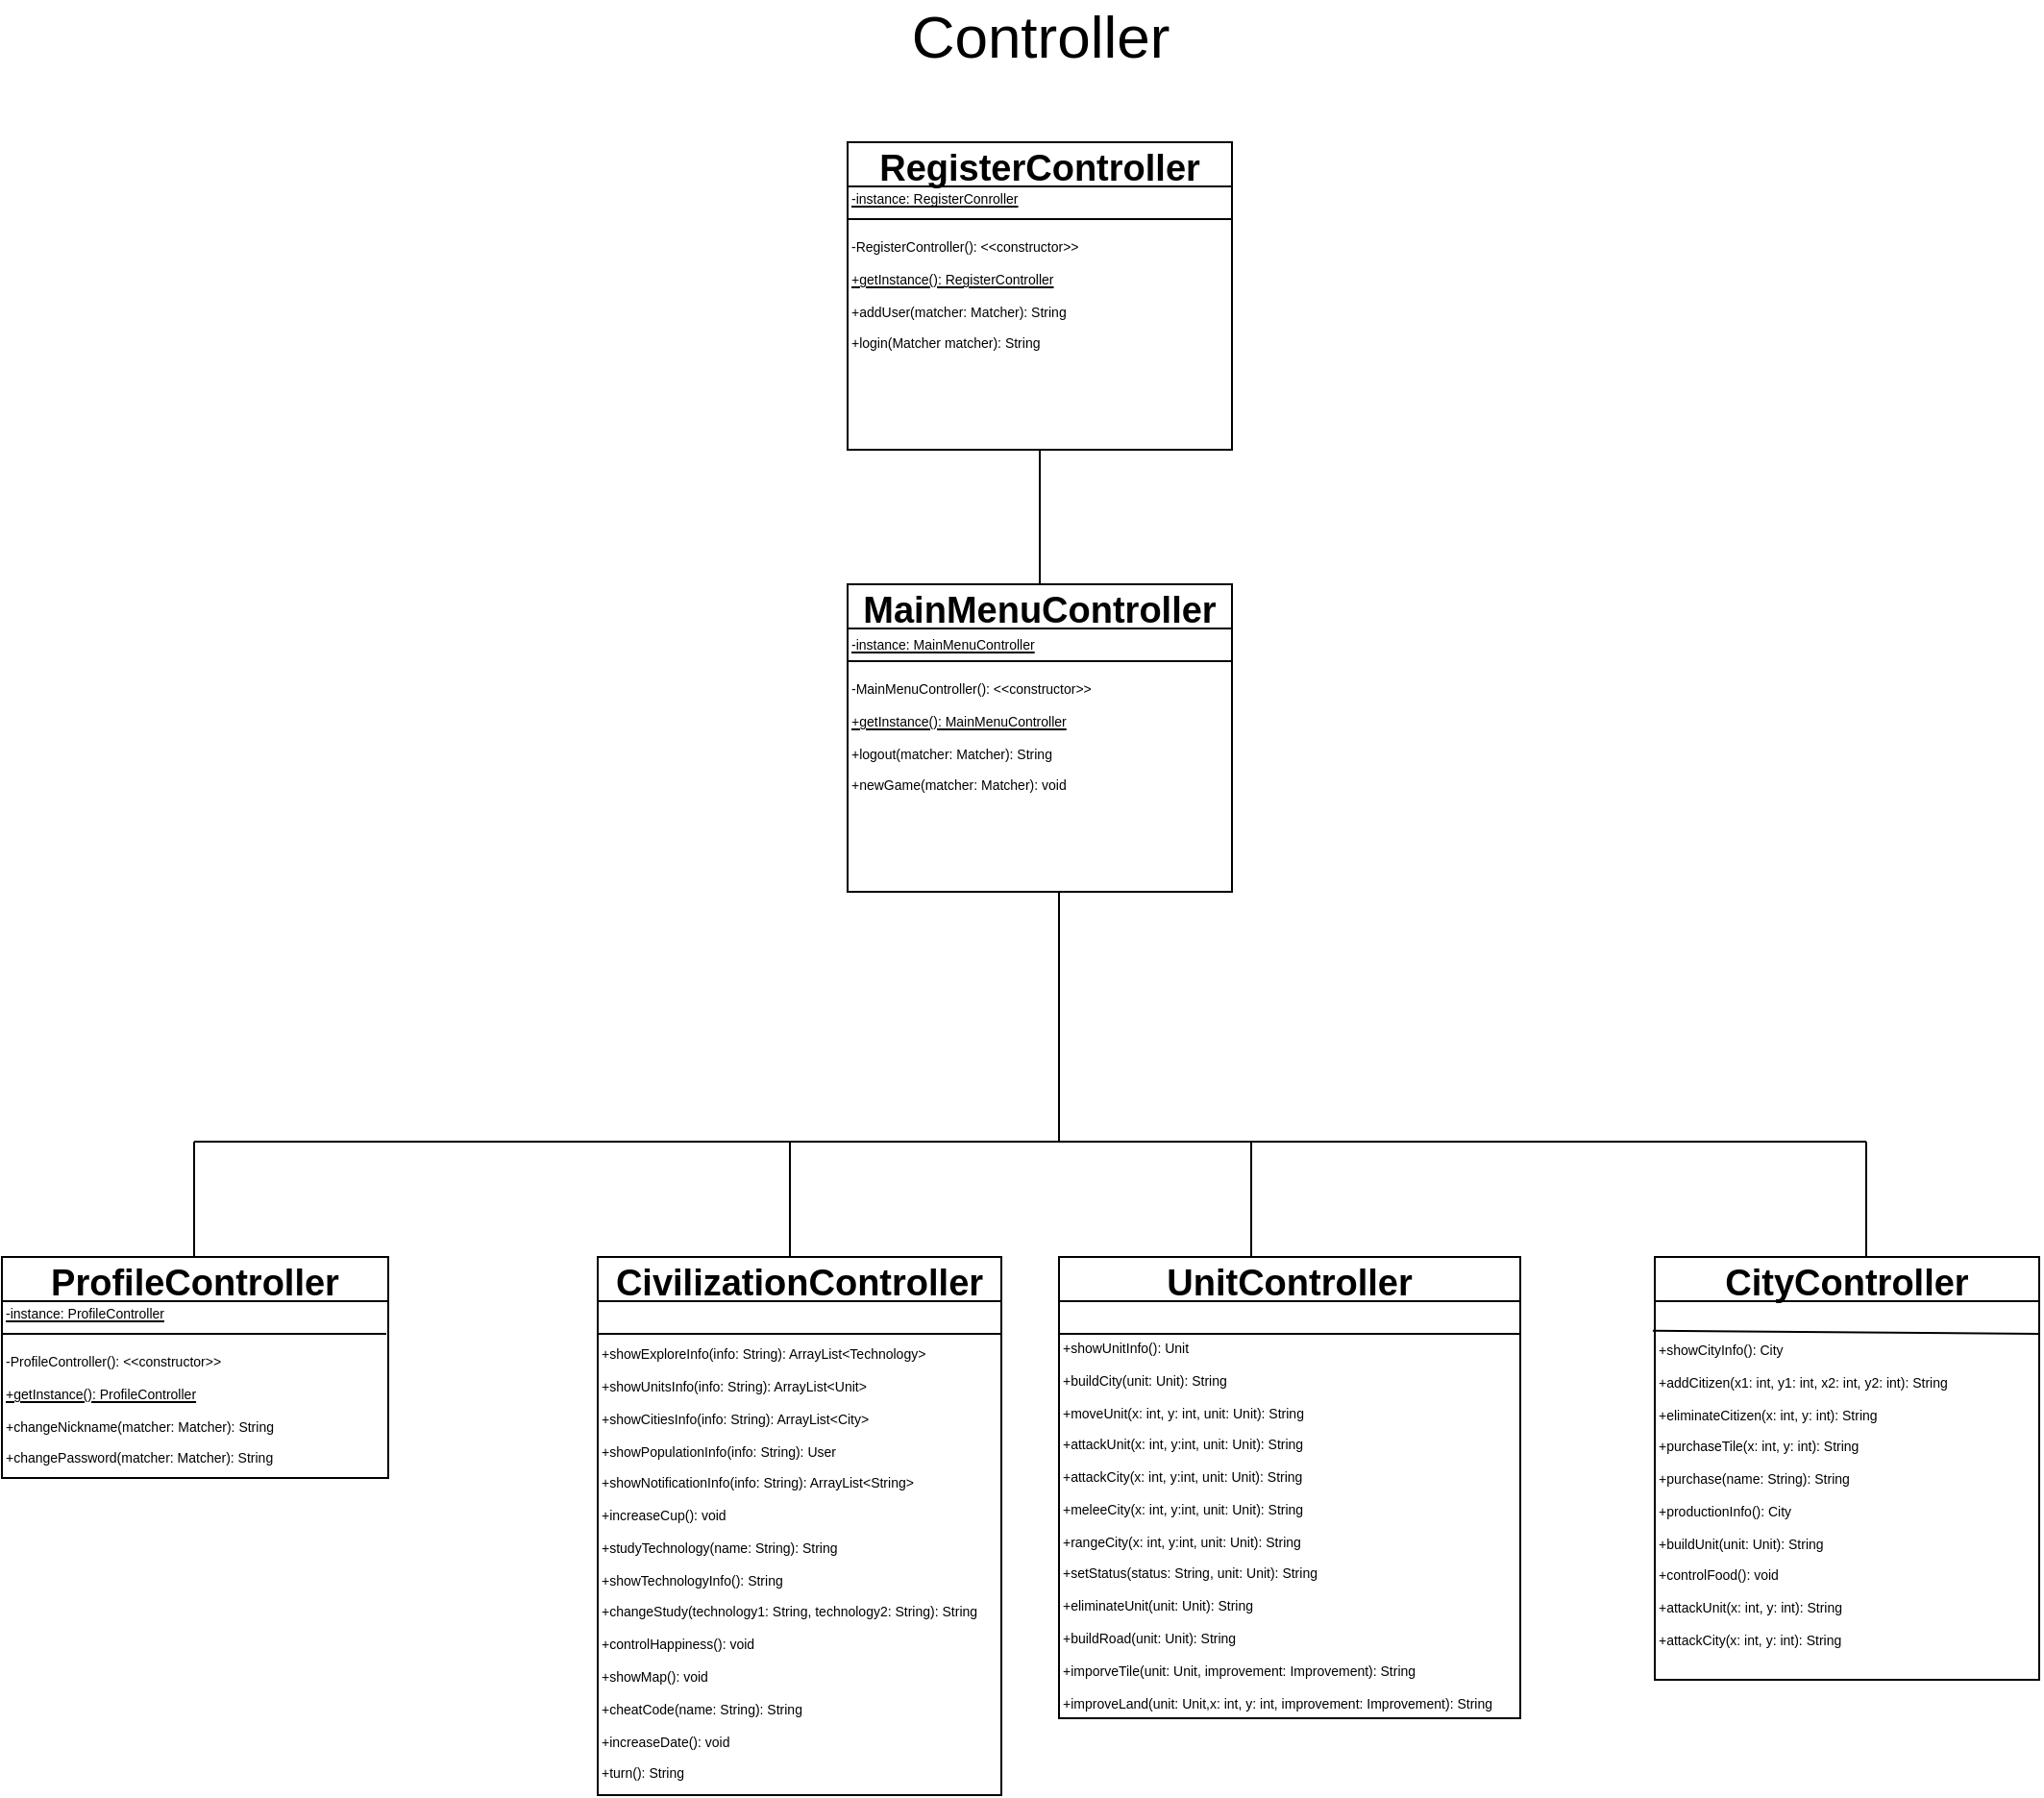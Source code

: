 <mxfile version="17.4.2" type="device"><diagram name="Page-1" id="c4acf3e9-155e-7222-9cf6-157b1a14988f"><mxGraphModel dx="508" dy="365" grid="1" gridSize="10" guides="1" tooltips="1" connect="1" arrows="1" fold="1" page="1" pageScale="1" pageWidth="1100" pageHeight="850" background="none" math="0" shadow="0"><root><mxCell id="0"/><mxCell id="1" parent="0"/><mxCell id="BXeAgiGhx3x-Wt5su3du-2" value="&lt;font style=&quot;font-size: 31px&quot;&gt;Controller&lt;/font&gt;" style="text;html=1;align=center;verticalAlign=middle;resizable=0;points=[];autosize=1;strokeColor=none;fillColor=none;" parent="1" vertex="1"><mxGeometry x="605" y="10" width="150" height="30" as="geometry"/></mxCell><mxCell id="n7KypbybdP3B_x64-TG8-7" value="" style="edgeStyle=none;rounded=0;orthogonalLoop=1;jettySize=auto;html=1;fontSize=7;strokeColor=none;" parent="1" source="BXeAgiGhx3x-Wt5su3du-5" target="n7KypbybdP3B_x64-TG8-4" edge="1"><mxGeometry relative="1" as="geometry"/></mxCell><mxCell id="BXeAgiGhx3x-Wt5su3du-5" value="RegisterController" style="swimlane;fontSize=19;strokeColor=default;" parent="1" vertex="1"><mxGeometry x="580" y="80" width="200" height="160" as="geometry"/></mxCell><mxCell id="BXeAgiGhx3x-Wt5su3du-9" value="-RegisterController(): &amp;lt;&amp;lt;constructor&amp;gt;&amp;gt;&lt;br&gt;&lt;br&gt;&lt;u&gt;+getInstance(): RegisterController&lt;br&gt;&lt;/u&gt;&lt;br&gt;+addUser(matcher: Matcher): String&lt;br&gt;&lt;br&gt;+login(Matcher matcher): String" style="text;html=1;align=left;verticalAlign=middle;resizable=0;points=[];autosize=1;strokeColor=none;fillColor=none;fontSize=7;" parent="BXeAgiGhx3x-Wt5su3du-5" vertex="1"><mxGeometry y="50" width="130" height="60" as="geometry"/></mxCell><mxCell id="544ZRmtbuvYSPhJ_q3Dt-2" value="&lt;u&gt;-instance: RegisterConroller&lt;/u&gt;" style="text;html=1;align=left;verticalAlign=middle;resizable=0;points=[];autosize=1;strokeColor=none;fillColor=none;fontSize=7;" parent="BXeAgiGhx3x-Wt5su3du-5" vertex="1"><mxGeometry y="25" width="100" height="10" as="geometry"/></mxCell><mxCell id="n7KypbybdP3B_x64-TG8-4" value="MainMenuController" style="swimlane;fontSize=19;strokeColor=default;" parent="1" vertex="1"><mxGeometry x="580" y="310" width="200" height="160" as="geometry"/></mxCell><mxCell id="n7KypbybdP3B_x64-TG8-6" value="-MainMenuController(): &amp;lt;&amp;lt;constructor&amp;gt;&amp;gt;&lt;br&gt;&lt;br&gt;&lt;u&gt;+getInstance(): MainMenuController&lt;/u&gt;&lt;br&gt;&lt;br&gt;+logout(matcher: Matcher): String&lt;br&gt;&lt;br&gt;+newGame(matcher: Matcher): void" style="text;html=1;align=left;verticalAlign=middle;resizable=0;points=[];autosize=1;strokeColor=none;fillColor=none;fontSize=7;" parent="n7KypbybdP3B_x64-TG8-4" vertex="1"><mxGeometry y="50" width="140" height="60" as="geometry"/></mxCell><mxCell id="n7KypbybdP3B_x64-TG8-8" value="" style="endArrow=none;html=1;rounded=0;fontSize=7;entryX=0.5;entryY=1;entryDx=0;entryDy=0;exitX=0.5;exitY=0;exitDx=0;exitDy=0;" parent="1" source="n7KypbybdP3B_x64-TG8-4" target="BXeAgiGhx3x-Wt5su3du-5" edge="1"><mxGeometry width="50" height="50" relative="1" as="geometry"><mxPoint x="370" y="400" as="sourcePoint"/><mxPoint x="420" y="350" as="targetPoint"/><Array as="points"/></mxGeometry></mxCell><mxCell id="n7KypbybdP3B_x64-TG8-9" value="" style="endArrow=none;html=1;rounded=0;fontSize=7;" parent="1" edge="1"><mxGeometry width="50" height="50" relative="1" as="geometry"><mxPoint x="240" y="600" as="sourcePoint"/><mxPoint x="420" y="600" as="targetPoint"/><Array as="points"><mxPoint x="410" y="600"/></Array></mxGeometry></mxCell><mxCell id="n7KypbybdP3B_x64-TG8-10" value="" style="endArrow=none;html=1;rounded=0;fontSize=7;" parent="1" edge="1"><mxGeometry width="50" height="50" relative="1" as="geometry"><mxPoint x="240" y="660" as="sourcePoint"/><mxPoint x="240" y="600" as="targetPoint"/></mxGeometry></mxCell><mxCell id="n7KypbybdP3B_x64-TG8-11" value="ProfileController" style="swimlane;fontSize=19;strokeColor=default;fillColor=none;" parent="1" vertex="1"><mxGeometry x="140" y="660" width="201" height="115" as="geometry"/></mxCell><mxCell id="n7KypbybdP3B_x64-TG8-12" value="-ProfileController(): &amp;lt;&amp;lt;constructor&amp;gt;&amp;gt;&lt;br&gt;&lt;br&gt;&lt;u&gt;+getInstance(): ProfileController&lt;br&gt;&lt;/u&gt;&lt;br&gt;+changeNickname(matcher: Matcher): String&lt;br&gt;&lt;br&gt;+changePassword(matcher: Matcher): String" style="text;html=1;align=left;verticalAlign=middle;resizable=0;points=[];autosize=1;strokeColor=none;fillColor=none;fontSize=7;" parent="n7KypbybdP3B_x64-TG8-11" vertex="1"><mxGeometry y="50" width="150" height="60" as="geometry"/></mxCell><mxCell id="fp43xixJkKgbTm0F76S5-6" value="" style="endArrow=none;html=1;rounded=0;fontSize=7;" parent="n7KypbybdP3B_x64-TG8-11" edge="1"><mxGeometry width="50" height="50" relative="1" as="geometry"><mxPoint y="40" as="sourcePoint"/><mxPoint x="200" y="40" as="targetPoint"/></mxGeometry></mxCell><mxCell id="544ZRmtbuvYSPhJ_q3Dt-3" value="&lt;u&gt;-instance: ProfileController&lt;/u&gt;" style="text;html=1;align=left;verticalAlign=middle;resizable=0;points=[];autosize=1;strokeColor=none;fillColor=none;fontSize=7;" parent="n7KypbybdP3B_x64-TG8-11" vertex="1"><mxGeometry y="25" width="100" height="10" as="geometry"/></mxCell><mxCell id="LT_PZhin-gpFJtbJZ4DB-1" value="" style="endArrow=none;html=1;rounded=0;" parent="1" edge="1"><mxGeometry width="50" height="50" relative="1" as="geometry"><mxPoint x="420" y="600" as="sourcePoint"/><mxPoint x="550" y="600" as="targetPoint"/></mxGeometry></mxCell><mxCell id="LT_PZhin-gpFJtbJZ4DB-5" value="" style="endArrow=none;html=1;rounded=0;" parent="1" edge="1"><mxGeometry width="50" height="50" relative="1" as="geometry"><mxPoint x="550" y="660" as="sourcePoint"/><mxPoint x="550" y="600" as="targetPoint"/></mxGeometry></mxCell><mxCell id="LT_PZhin-gpFJtbJZ4DB-7" value="CivilizationController" style="swimlane;fontSize=19;strokeColor=default;" parent="1" vertex="1"><mxGeometry x="450" y="660" width="210" height="280" as="geometry"><mxRectangle x="460" y="660" width="180" height="30" as="alternateBounds"/></mxGeometry></mxCell><mxCell id="fp43xixJkKgbTm0F76S5-3" value="+showExploreInfo(info: String): ArrayList&amp;lt;Technology&amp;gt;&lt;br&gt;&lt;br&gt;+showUnitsInfo(info: String): ArrayList&amp;lt;Unit&amp;gt;&lt;br&gt;&lt;br&gt;+showCitiesInfo(info: String): ArrayList&amp;lt;City&amp;gt;&lt;br&gt;&lt;br&gt;+showPopulationInfo(info: String): User&lt;br&gt;&lt;br&gt;+showNotificationInfo(info: String): ArrayList&amp;lt;String&amp;gt;&lt;br&gt;&lt;span&gt;&lt;br&gt;+increaseCup(): void&lt;br&gt;&lt;br&gt;+studyTechnology(name: String): String&lt;br&gt;&lt;br&gt;+showTechnologyInfo(): String&lt;br&gt;&lt;br&gt;+changeStudy(technology1: String, technology2: String): String&lt;br&gt;&lt;br&gt;+controlHappiness(): void&lt;br&gt;&lt;br&gt;+showMap(): void&lt;br&gt;&lt;br&gt;+cheatCode(name: String): String&lt;br&gt;&lt;br&gt;+increaseDate(): void&lt;br&gt;&lt;br&gt;+turn(): String&lt;br&gt;&lt;/span&gt;" style="text;html=1;align=left;verticalAlign=middle;resizable=0;points=[];autosize=1;strokeColor=none;fillColor=none;fontSize=7;" parent="LT_PZhin-gpFJtbJZ4DB-7" vertex="1"><mxGeometry y="50" width="210" height="220" as="geometry"/></mxCell><mxCell id="7y6WbgesxLPNL9tZRUFh-10" value="" style="endArrow=none;html=1;rounded=0;fontSize=7;fontColor=#000000;" parent="1" edge="1"><mxGeometry width="50" height="50" relative="1" as="geometry"><mxPoint x="790" y="600" as="sourcePoint"/><mxPoint x="550" y="600" as="targetPoint"/></mxGeometry></mxCell><mxCell id="7y6WbgesxLPNL9tZRUFh-12" value="" style="endArrow=none;html=1;rounded=0;fontSize=7;fontColor=#000000;" parent="1" edge="1"><mxGeometry width="50" height="50" relative="1" as="geometry"><mxPoint x="790" y="660" as="sourcePoint"/><mxPoint x="790" y="600" as="targetPoint"/></mxGeometry></mxCell><mxCell id="7y6WbgesxLPNL9tZRUFh-13" value="UnitController" style="swimlane;fontSize=19;strokeColor=default;" parent="1" vertex="1"><mxGeometry x="690" y="660" width="240" height="240" as="geometry"><mxRectangle x="460" y="660" width="180" height="30" as="alternateBounds"/></mxGeometry></mxCell><mxCell id="7y6WbgesxLPNL9tZRUFh-19" value="+showUnitInfo(): Unit&lt;br&gt;&lt;br&gt;+buildCity(unit: Unit): String&lt;br&gt;&lt;br&gt;+moveUnit(x: int, y: int, unit: Unit): String&lt;br&gt;&lt;br&gt;+attackUnit(x: int, y:int, unit: Unit): String&lt;br&gt;&lt;br&gt;+attackCity(x: int, y:int, unit: Unit): String&lt;br&gt;&lt;br&gt;+meleeCity(x: int, y:int, unit: Unit): String&lt;br&gt;&lt;br&gt;+rangeCity(x: int, y:int, unit: Unit): String&lt;br&gt;&lt;br&gt;+setStatus(status: String, unit: Unit): String&lt;br&gt;&lt;br&gt;+eliminateUnit(unit: Unit): String&lt;br&gt;&lt;br&gt;+buildRoad(unit: Unit): String&lt;br&gt;&lt;br&gt;+imporveTile(unit: Unit, improvement: Improvement): String&lt;br&gt;&lt;br&gt;+improveLand(unit: Unit,x: int, y: int, improvement: Improvement): String" style="text;html=1;align=left;verticalAlign=middle;resizable=0;points=[];autosize=1;strokeColor=none;fillColor=none;fontSize=7;fontColor=#000000;" parent="7y6WbgesxLPNL9tZRUFh-13" vertex="1"><mxGeometry y="45" width="240" height="190" as="geometry"/></mxCell><mxCell id="7y6WbgesxLPNL9tZRUFh-20" value="" style="endArrow=none;html=1;rounded=0;fontSize=7;fontColor=#000000;" parent="1" edge="1"><mxGeometry width="50" height="50" relative="1" as="geometry"><mxPoint x="1110" y="600" as="sourcePoint"/><mxPoint x="790" y="600" as="targetPoint"/></mxGeometry></mxCell><mxCell id="7y6WbgesxLPNL9tZRUFh-21" value="" style="endArrow=none;html=1;rounded=0;fontSize=7;fontColor=#000000;" parent="1" edge="1"><mxGeometry width="50" height="50" relative="1" as="geometry"><mxPoint x="1110" y="660" as="sourcePoint"/><mxPoint x="1110" y="600" as="targetPoint"/></mxGeometry></mxCell><mxCell id="7y6WbgesxLPNL9tZRUFh-22" value="CityController" style="swimlane;fontSize=19;strokeColor=default;glass=0;rounded=0;shadow=0;sketch=0;swimlaneLine=1;fillColor=default;" parent="1" vertex="1"><mxGeometry x="1000" y="660" width="200" height="220" as="geometry"><mxRectangle x="460" y="660" width="180" height="30" as="alternateBounds"/></mxGeometry></mxCell><mxCell id="7y6WbgesxLPNL9tZRUFh-24" value="&lt;br&gt;+showCityInfo(): City&lt;br&gt;&lt;br&gt;+addCitizen(x1: int, y1: int, x2: int, y2: int): String&lt;br&gt;&lt;br&gt;+eliminateCitizen(x: int, y: int): String&lt;br&gt;&lt;br&gt;+purchaseTile(x: int, y: int): String&lt;br&gt;&lt;br&gt;+purchase(name: String): String&lt;br&gt;&lt;br&gt;+productionInfo(): City&lt;br&gt;&lt;br&gt;+buildUnit(unit: Unit): String&lt;br&gt;&lt;br&gt;+controlFood(): void&lt;br&gt;&lt;br&gt;+attackUnit(x: int, y: int): String&lt;br&gt;&lt;br&gt;+attackCity(x: int, y: int): String" style="text;html=1;align=left;verticalAlign=middle;resizable=0;points=[];autosize=1;strokeColor=none;fillColor=none;fontSize=7;fontColor=#000000;" parent="7y6WbgesxLPNL9tZRUFh-22" vertex="1"><mxGeometry y="35" width="170" height="170" as="geometry"/></mxCell><mxCell id="fp43xixJkKgbTm0F76S5-2" value="" style="endArrow=none;html=1;rounded=0;fontSize=7;" parent="1" edge="1"><mxGeometry width="50" height="50" relative="1" as="geometry"><mxPoint x="690" y="600" as="sourcePoint"/><mxPoint x="690" y="470" as="targetPoint"/></mxGeometry></mxCell><mxCell id="fp43xixJkKgbTm0F76S5-4" value="" style="endArrow=none;html=1;rounded=0;fontSize=7;exitX=0;exitY=0.25;exitDx=0;exitDy=0;entryX=1;entryY=0.25;entryDx=0;entryDy=0;" parent="1" source="BXeAgiGhx3x-Wt5su3du-5" target="BXeAgiGhx3x-Wt5su3du-5" edge="1"><mxGeometry width="50" height="50" relative="1" as="geometry"><mxPoint x="690" y="260" as="sourcePoint"/><mxPoint x="740" y="210" as="targetPoint"/></mxGeometry></mxCell><mxCell id="fp43xixJkKgbTm0F76S5-5" value="" style="endArrow=none;html=1;rounded=0;fontSize=7;exitX=0;exitY=0.25;exitDx=0;exitDy=0;entryX=1;entryY=0.25;entryDx=0;entryDy=0;" parent="1" source="n7KypbybdP3B_x64-TG8-4" target="n7KypbybdP3B_x64-TG8-4" edge="1"><mxGeometry width="50" height="50" relative="1" as="geometry"><mxPoint x="690" y="400" as="sourcePoint"/><mxPoint x="740" y="350" as="targetPoint"/></mxGeometry></mxCell><mxCell id="fp43xixJkKgbTm0F76S5-7" value="" style="endArrow=none;html=1;rounded=0;fontSize=7;" parent="1" edge="1"><mxGeometry width="50" height="50" relative="1" as="geometry"><mxPoint x="450" y="700" as="sourcePoint"/><mxPoint x="660" y="700" as="targetPoint"/></mxGeometry></mxCell><mxCell id="fp43xixJkKgbTm0F76S5-8" value="" style="endArrow=none;html=1;rounded=0;fontSize=7;" parent="1" edge="1"><mxGeometry width="50" height="50" relative="1" as="geometry"><mxPoint x="690" y="700" as="sourcePoint"/><mxPoint x="930" y="700" as="targetPoint"/></mxGeometry></mxCell><mxCell id="fp43xixJkKgbTm0F76S5-9" value="" style="endArrow=none;html=1;rounded=0;fontSize=7;exitX=-0.006;exitY=0.02;exitDx=0;exitDy=0;exitPerimeter=0;" parent="1" source="7y6WbgesxLPNL9tZRUFh-24" edge="1"><mxGeometry width="50" height="50" relative="1" as="geometry"><mxPoint x="1000" y="690" as="sourcePoint"/><mxPoint x="1200" y="700" as="targetPoint"/><Array as="points"/></mxGeometry></mxCell><mxCell id="544ZRmtbuvYSPhJ_q3Dt-1" value="&lt;span style=&quot;font-size: 7px&quot;&gt;&lt;u&gt;-instance: MainMenuController&lt;/u&gt;&lt;/span&gt;" style="text;html=1;align=left;verticalAlign=middle;resizable=0;points=[];autosize=1;strokeColor=none;fillColor=none;" parent="1" vertex="1"><mxGeometry x="580" y="330" width="110" height="20" as="geometry"/></mxCell></root></mxGraphModel></diagram></mxfile>